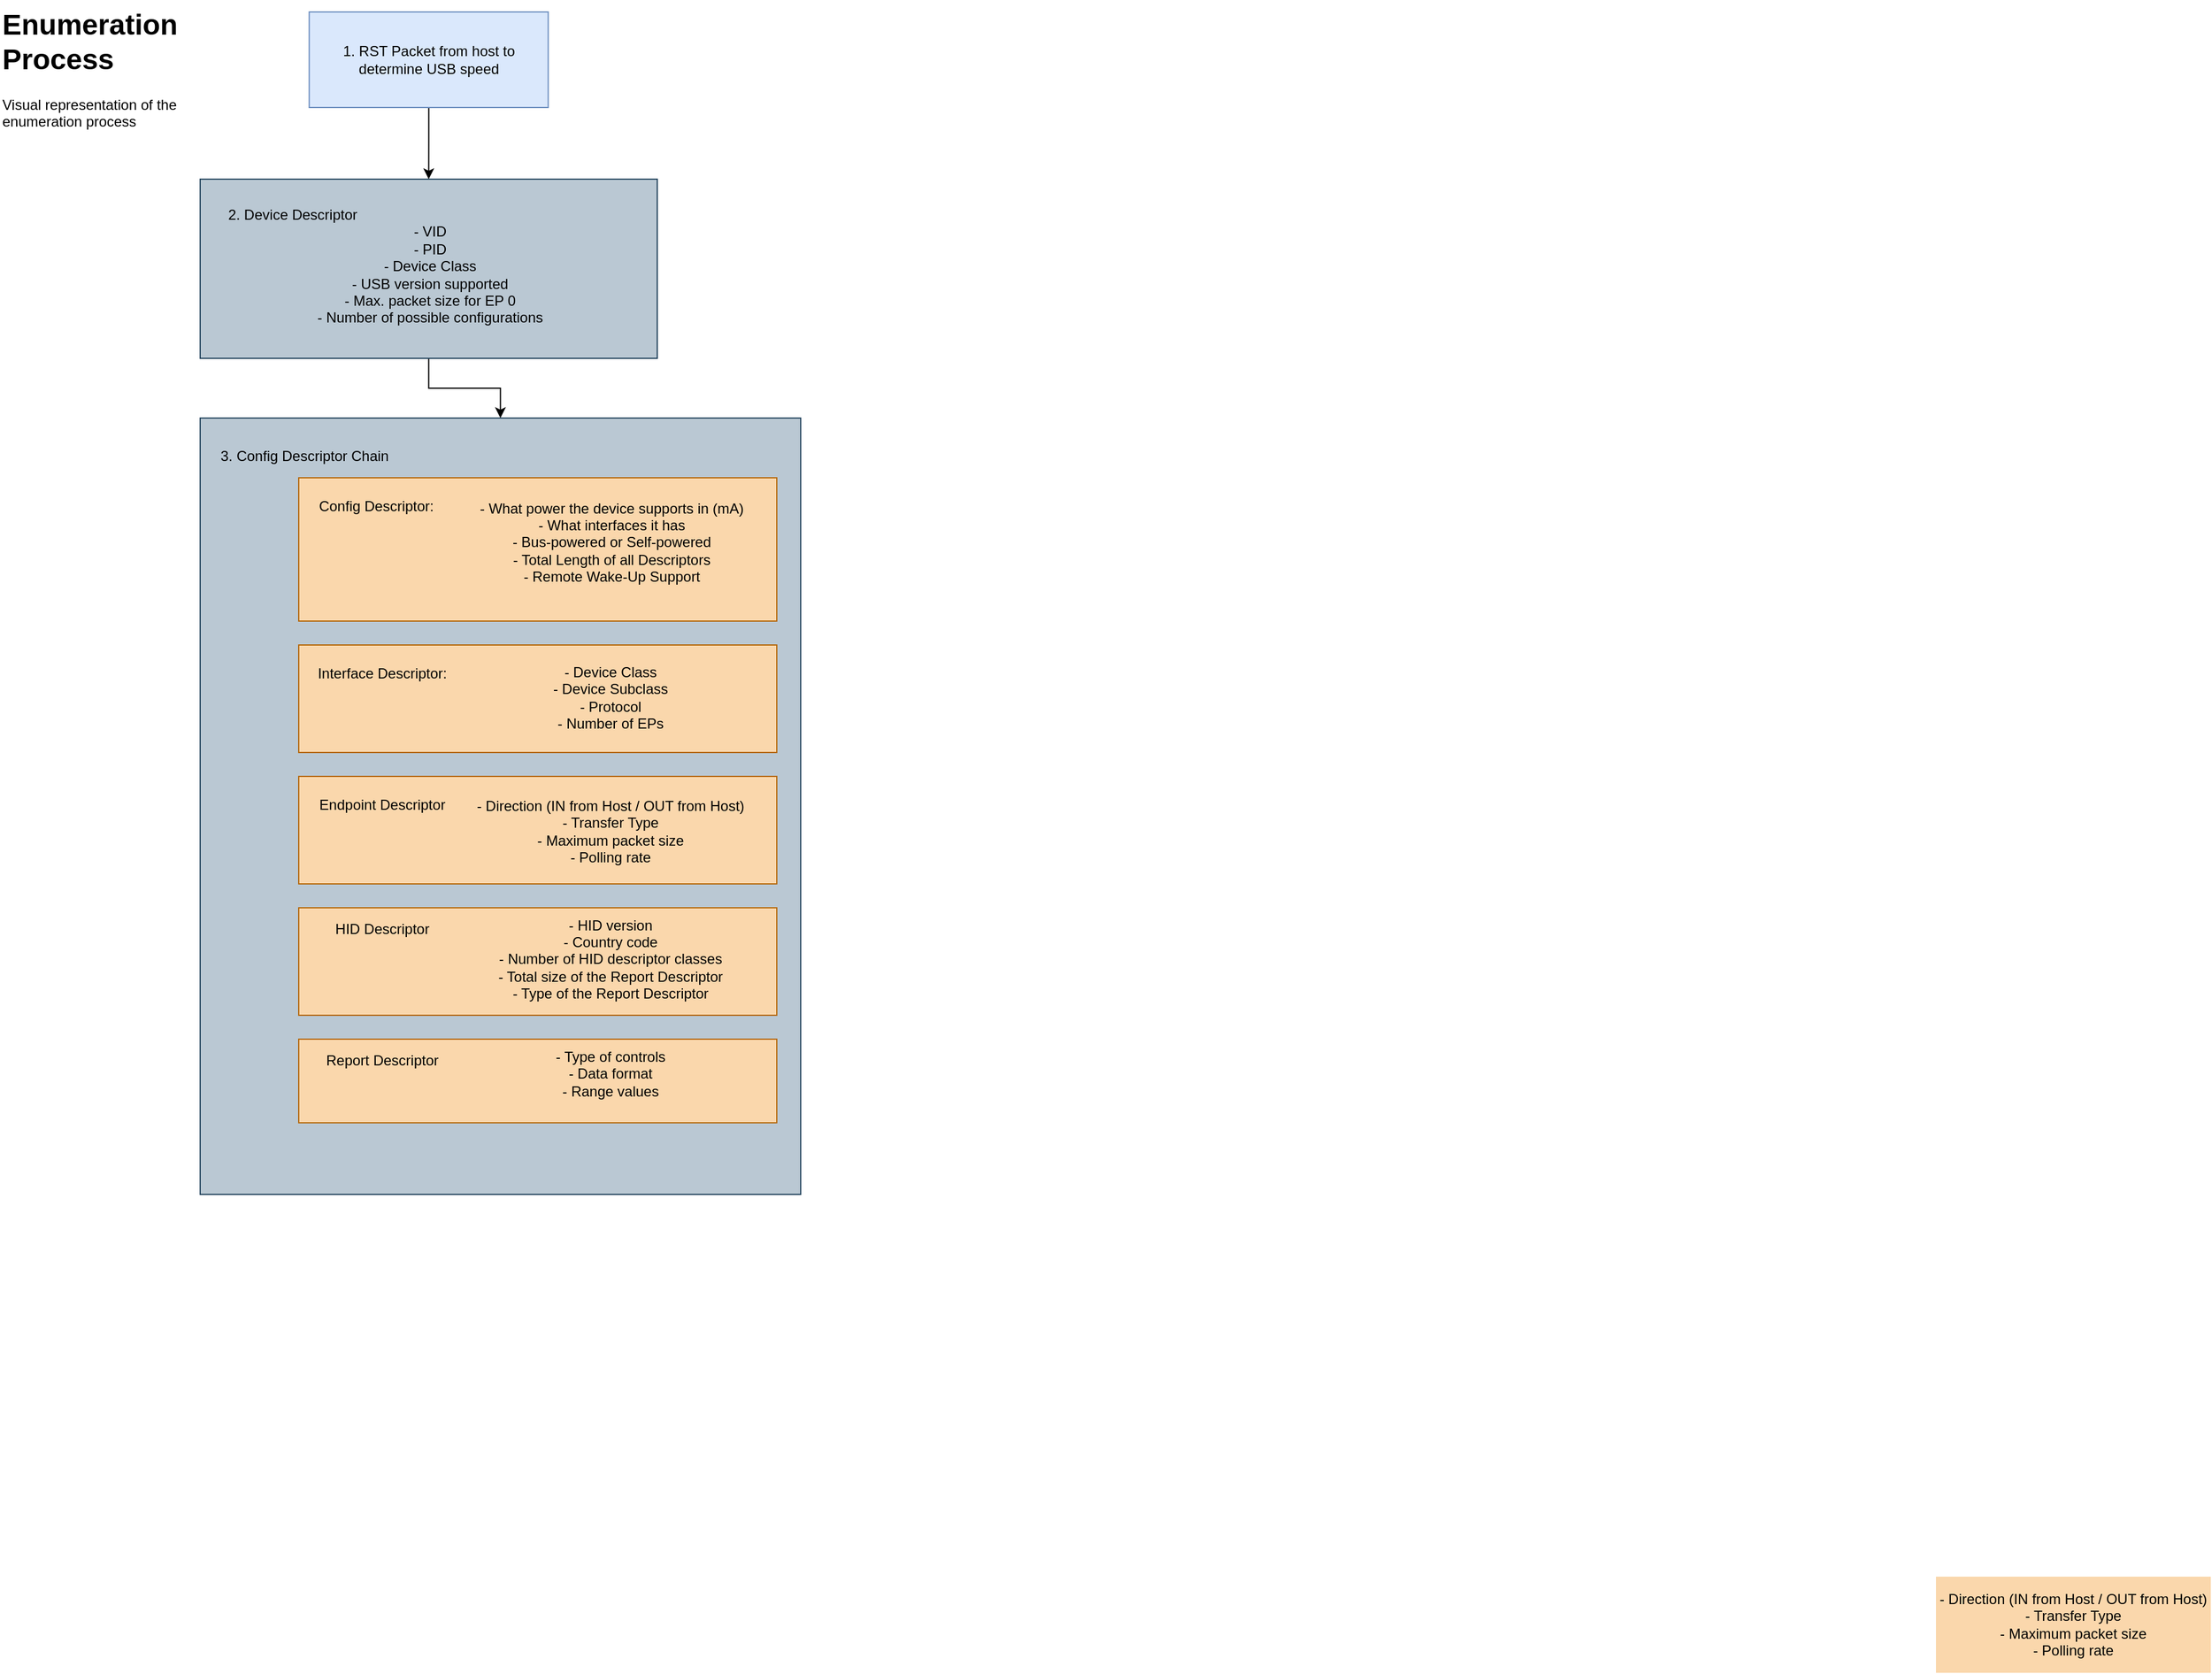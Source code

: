 <mxfile version="26.0.8">
  <diagram name="Page-1" id="nz0TRElIpgYFRaquWmAy">
    <mxGraphModel dx="1302" dy="688" grid="1" gridSize="10" guides="1" tooltips="1" connect="1" arrows="1" fold="1" page="1" pageScale="1" pageWidth="1654" pageHeight="1169" math="0" shadow="0">
      <root>
        <mxCell id="0" />
        <mxCell id="1" parent="0" />
        <mxCell id="rh2bYiGe0c8pdotI4nRt-1" value="&lt;h1 style=&quot;margin-top: 0px;&quot;&gt;Enumeration Process&lt;/h1&gt;&lt;div&gt;Visual representation of the enumeration process&lt;/div&gt;" style="text;html=1;whiteSpace=wrap;overflow=hidden;rounded=0;" vertex="1" parent="1">
          <mxGeometry x="430" y="50" width="180" height="120" as="geometry" />
        </mxCell>
        <mxCell id="rh2bYiGe0c8pdotI4nRt-3" style="edgeStyle=orthogonalEdgeStyle;rounded=0;orthogonalLoop=1;jettySize=auto;html=1;" edge="1" parent="1" source="rh2bYiGe0c8pdotI4nRt-2" target="rh2bYiGe0c8pdotI4nRt-4">
          <mxGeometry relative="1" as="geometry">
            <mxPoint x="800" y="200" as="targetPoint" />
          </mxGeometry>
        </mxCell>
        <mxCell id="rh2bYiGe0c8pdotI4nRt-2" value="1. RST Packet from host to determine USB speed" style="rounded=0;whiteSpace=wrap;html=1;fillColor=#dae8fc;strokeColor=#6c8ebf;" vertex="1" parent="1">
          <mxGeometry x="688.75" y="60" width="200" height="80" as="geometry" />
        </mxCell>
        <mxCell id="rh2bYiGe0c8pdotI4nRt-11" style="edgeStyle=orthogonalEdgeStyle;rounded=0;orthogonalLoop=1;jettySize=auto;html=1;" edge="1" parent="1" source="rh2bYiGe0c8pdotI4nRt-4" target="rh2bYiGe0c8pdotI4nRt-10">
          <mxGeometry relative="1" as="geometry" />
        </mxCell>
        <mxCell id="rh2bYiGe0c8pdotI4nRt-4" value="" style="rounded=0;whiteSpace=wrap;html=1;fillColor=#bac8d3;strokeColor=#23445d;" vertex="1" parent="1">
          <mxGeometry x="597.5" y="200" width="382.5" height="150" as="geometry" />
        </mxCell>
        <mxCell id="rh2bYiGe0c8pdotI4nRt-6" value="- VID&lt;div&gt;- PID&lt;/div&gt;&lt;div&gt;- Device Class&lt;/div&gt;&lt;div&gt;- USB version supported&lt;/div&gt;&lt;div&gt;- Max. packet size for EP 0&lt;/div&gt;&lt;div&gt;- Number of possible configurations&lt;/div&gt;" style="rounded=0;whiteSpace=wrap;html=1;fillColor=#bac8d3;strokeColor=none;" vertex="1" parent="1">
          <mxGeometry x="630" y="220" width="320" height="120" as="geometry" />
        </mxCell>
        <mxCell id="rh2bYiGe0c8pdotI4nRt-7" value="2. Device Descriptor" style="rounded=0;whiteSpace=wrap;html=1;fillColor=#bac8d3;strokeColor=none;" vertex="1" parent="1">
          <mxGeometry x="610" y="210" width="130" height="40" as="geometry" />
        </mxCell>
        <mxCell id="rh2bYiGe0c8pdotI4nRt-10" value="" style="rounded=0;whiteSpace=wrap;html=1;fillColor=#bac8d3;strokeColor=#23445d;" vertex="1" parent="1">
          <mxGeometry x="597.5" y="400" width="502.5" height="650" as="geometry" />
        </mxCell>
        <mxCell id="rh2bYiGe0c8pdotI4nRt-13" value="3. Config Descriptor Chain" style="rounded=0;whiteSpace=wrap;html=1;fillColor=#bac8d3;strokeColor=none;" vertex="1" parent="1">
          <mxGeometry x="610" y="412" width="150" height="40" as="geometry" />
        </mxCell>
        <mxCell id="rh2bYiGe0c8pdotI4nRt-15" value="" style="rounded=0;whiteSpace=wrap;html=1;fillColor=#fad7ac;strokeColor=#b46504;" vertex="1" parent="1">
          <mxGeometry x="680" y="450" width="400" height="120" as="geometry" />
        </mxCell>
        <mxCell id="rh2bYiGe0c8pdotI4nRt-16" value="- What power the device supports in (mA)&lt;div&gt;- What interfaces it has&lt;/div&gt;&lt;div&gt;- Bus-powered or Self-powered&lt;/div&gt;&lt;div&gt;- Total Length of all Descriptors&lt;/div&gt;&lt;div&gt;- Remote Wake-Up Support&lt;/div&gt;" style="rounded=0;whiteSpace=wrap;html=1;fillColor=#fad7ac;strokeColor=none;" vertex="1" parent="1">
          <mxGeometry x="827" y="452" width="230" height="103.5" as="geometry" />
        </mxCell>
        <mxCell id="rh2bYiGe0c8pdotI4nRt-14" value="Config Descriptor:" style="rounded=0;whiteSpace=wrap;html=1;fillColor=#fad7ac;strokeColor=none;" vertex="1" parent="1">
          <mxGeometry x="690" y="460" width="110" height="28" as="geometry" />
        </mxCell>
        <mxCell id="rh2bYiGe0c8pdotI4nRt-17" value="" style="rounded=0;whiteSpace=wrap;html=1;fillColor=#fad7ac;strokeColor=#b46504;" vertex="1" parent="1">
          <mxGeometry x="680" y="590" width="400" height="90" as="geometry" />
        </mxCell>
        <mxCell id="rh2bYiGe0c8pdotI4nRt-18" value="Interface Descriptor:" style="rounded=0;whiteSpace=wrap;html=1;fillColor=#fad7ac;strokeColor=none;" vertex="1" parent="1">
          <mxGeometry x="690" y="600" width="120" height="28" as="geometry" />
        </mxCell>
        <mxCell id="rh2bYiGe0c8pdotI4nRt-19" value="- Device Class&lt;div&gt;- Device Subclass&lt;/div&gt;&lt;div&gt;- Protocol&lt;/div&gt;&lt;div&gt;- Number of EPs&lt;/div&gt;" style="rounded=0;whiteSpace=wrap;html=1;fillColor=#fad7ac;strokeColor=none;" vertex="1" parent="1">
          <mxGeometry x="826" y="594" width="230" height="80.5" as="geometry" />
        </mxCell>
        <mxCell id="rh2bYiGe0c8pdotI4nRt-21" value="" style="rounded=0;whiteSpace=wrap;html=1;fillColor=#fad7ac;strokeColor=#b46504;" vertex="1" parent="1">
          <mxGeometry x="680" y="700" width="400" height="90" as="geometry" />
        </mxCell>
        <mxCell id="rh2bYiGe0c8pdotI4nRt-24" value="- Direction (IN from Host / OUT from Host)&lt;div&gt;- Transfer Type&lt;/div&gt;&lt;div&gt;- Maximum packet size&lt;/div&gt;&lt;div&gt;- Polling rate&lt;/div&gt;" style="rounded=0;whiteSpace=wrap;html=1;fillColor=#fad7ac;strokeColor=none;" vertex="1" parent="1">
          <mxGeometry x="826" y="706" width="230" height="80.5" as="geometry" />
        </mxCell>
        <mxCell id="rh2bYiGe0c8pdotI4nRt-25" value="Endpoint Descriptor" style="rounded=0;whiteSpace=wrap;html=1;fillColor=#fad7ac;strokeColor=none;" vertex="1" parent="1">
          <mxGeometry x="690" y="710" width="120" height="28" as="geometry" />
        </mxCell>
        <mxCell id="rh2bYiGe0c8pdotI4nRt-26" value="" style="rounded=0;whiteSpace=wrap;html=1;fillColor=#fad7ac;strokeColor=#b46504;" vertex="1" parent="1">
          <mxGeometry x="680" y="810" width="400" height="90" as="geometry" />
        </mxCell>
        <mxCell id="rh2bYiGe0c8pdotI4nRt-27" value="HID Descriptor" style="rounded=0;whiteSpace=wrap;html=1;fillColor=#fad7ac;strokeColor=none;" vertex="1" parent="1">
          <mxGeometry x="690" y="814" width="120" height="28" as="geometry" />
        </mxCell>
        <mxCell id="rh2bYiGe0c8pdotI4nRt-28" value="- Direction (IN from Host / OUT from Host)&lt;div&gt;- Transfer Type&lt;/div&gt;&lt;div&gt;- Maximum packet size&lt;/div&gt;&lt;div&gt;- Polling rate&lt;/div&gt;" style="rounded=0;whiteSpace=wrap;html=1;fillColor=#fad7ac;strokeColor=none;" vertex="1" parent="1">
          <mxGeometry x="2050" y="1370" width="230" height="80.5" as="geometry" />
        </mxCell>
        <mxCell id="rh2bYiGe0c8pdotI4nRt-29" value="&lt;div&gt;- HID version&lt;/div&gt;&lt;div&gt;- Country code&lt;/div&gt;&lt;div&gt;- Number of HID descriptor classes&lt;/div&gt;&lt;div&gt;- Total size of the Report Descriptor&lt;/div&gt;&lt;div&gt;- Type of the Report Descriptor&lt;/div&gt;" style="rounded=0;whiteSpace=wrap;html=1;fillColor=#fad7ac;strokeColor=none;" vertex="1" parent="1">
          <mxGeometry x="826" y="813" width="230" height="80.5" as="geometry" />
        </mxCell>
        <mxCell id="rh2bYiGe0c8pdotI4nRt-34" value="" style="rounded=0;whiteSpace=wrap;html=1;fillColor=#fad7ac;strokeColor=#b46504;" vertex="1" parent="1">
          <mxGeometry x="680" y="920" width="400" height="70" as="geometry" />
        </mxCell>
        <mxCell id="rh2bYiGe0c8pdotI4nRt-35" value="Report Descriptor" style="rounded=0;whiteSpace=wrap;html=1;fillColor=#fad7ac;strokeColor=none;" vertex="1" parent="1">
          <mxGeometry x="690" y="924" width="120" height="28" as="geometry" />
        </mxCell>
        <mxCell id="rh2bYiGe0c8pdotI4nRt-36" value="&lt;div&gt;- Type of controls&lt;/div&gt;&lt;div&gt;- Data format&lt;/div&gt;&lt;div&gt;- Range values&lt;/div&gt;&lt;div&gt;&lt;br&gt;&lt;/div&gt;" style="rounded=0;whiteSpace=wrap;html=1;fillColor=#fad7ac;strokeColor=none;" vertex="1" parent="1">
          <mxGeometry x="826" y="932.5" width="230" height="47" as="geometry" />
        </mxCell>
      </root>
    </mxGraphModel>
  </diagram>
</mxfile>

